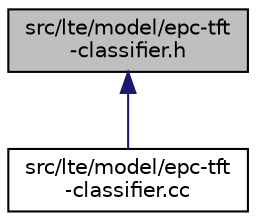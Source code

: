 digraph "src/lte/model/epc-tft-classifier.h"
{
 // LATEX_PDF_SIZE
  edge [fontname="Helvetica",fontsize="10",labelfontname="Helvetica",labelfontsize="10"];
  node [fontname="Helvetica",fontsize="10",shape=record];
  Node1 [label="src/lte/model/epc-tft\l-classifier.h",height=0.2,width=0.4,color="black", fillcolor="grey75", style="filled", fontcolor="black",tooltip=" "];
  Node1 -> Node2 [dir="back",color="midnightblue",fontsize="10",style="solid",fontname="Helvetica"];
  Node2 [label="src/lte/model/epc-tft\l-classifier.cc",height=0.2,width=0.4,color="black", fillcolor="white", style="filled",URL="$epc-tft-classifier_8cc.html",tooltip=" "];
}
